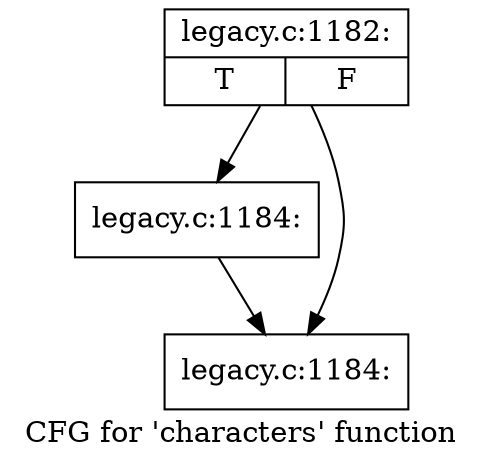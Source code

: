 digraph "CFG for 'characters' function" {
	label="CFG for 'characters' function";

	Node0x496ae40 [shape=record,label="{legacy.c:1182:|{<s0>T|<s1>F}}"];
	Node0x496ae40 -> Node0x496acc0;
	Node0x496ae40 -> Node0x496ad10;
	Node0x496acc0 [shape=record,label="{legacy.c:1184:}"];
	Node0x496acc0 -> Node0x496ad10;
	Node0x496ad10 [shape=record,label="{legacy.c:1184:}"];
}
